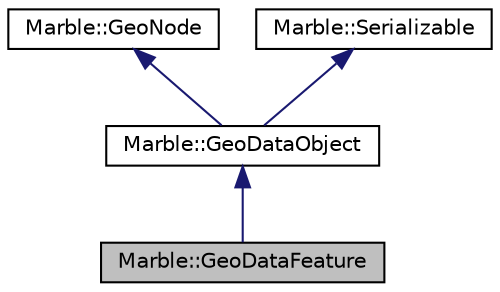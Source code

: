 digraph "Marble::GeoDataFeature"
{
  edge [fontname="Helvetica",fontsize="10",labelfontname="Helvetica",labelfontsize="10"];
  node [fontname="Helvetica",fontsize="10",shape=record];
  Node1 [label="Marble::GeoDataFeature",height=0.2,width=0.4,color="black", fillcolor="grey75", style="filled" fontcolor="black"];
  Node2 -> Node1 [dir="back",color="midnightblue",fontsize="10",style="solid",fontname="Helvetica"];
  Node2 [label="Marble::GeoDataObject",height=0.2,width=0.4,color="black", fillcolor="white", style="filled",URL="$class_marble_1_1_geo_data_object.html",tooltip="A base class for all geodata objects. "];
  Node3 -> Node2 [dir="back",color="midnightblue",fontsize="10",style="solid",fontname="Helvetica"];
  Node3 [label="Marble::GeoNode",height=0.2,width=0.4,color="black", fillcolor="white", style="filled",URL="$class_marble_1_1_geo_node.html",tooltip="A shared base class for all classes that are mapped to a specific tag (ie. GeoFolder) ..."];
  Node4 -> Node2 [dir="back",color="midnightblue",fontsize="10",style="solid",fontname="Helvetica"];
  Node4 [label="Marble::Serializable",height=0.2,width=0.4,color="black", fillcolor="white", style="filled",URL="$class_marble_1_1_serializable.html"];
}
